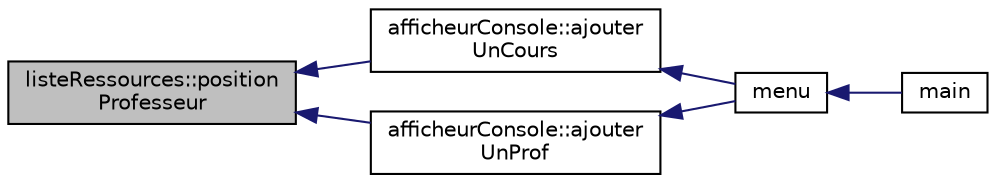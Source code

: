 digraph "listeRessources::positionProfesseur"
{
  edge [fontname="Helvetica",fontsize="10",labelfontname="Helvetica",labelfontsize="10"];
  node [fontname="Helvetica",fontsize="10",shape=record];
  rankdir="LR";
  Node57 [label="listeRessources::position\lProfesseur",height=0.2,width=0.4,color="black", fillcolor="grey75", style="filled", fontcolor="black"];
  Node57 -> Node58 [dir="back",color="midnightblue",fontsize="10",style="solid",fontname="Helvetica"];
  Node58 [label="afficheurConsole::ajouter\lUnCours",height=0.2,width=0.4,color="black", fillcolor="white", style="filled",URL="$classafficheur_console.html#a49b72edf4baf8f7ec4898b61c48212fa"];
  Node58 -> Node59 [dir="back",color="midnightblue",fontsize="10",style="solid",fontname="Helvetica"];
  Node59 [label="menu",height=0.2,width=0.4,color="black", fillcolor="white", style="filled",URL="$main_8cpp.html#aaeb94d4bc6770f26e4bcfb2f9fcc9b15"];
  Node59 -> Node60 [dir="back",color="midnightblue",fontsize="10",style="solid",fontname="Helvetica"];
  Node60 [label="main",height=0.2,width=0.4,color="black", fillcolor="white", style="filled",URL="$main_8cpp.html#ae66f6b31b5ad750f1fe042a706a4e3d4"];
  Node57 -> Node61 [dir="back",color="midnightblue",fontsize="10",style="solid",fontname="Helvetica"];
  Node61 [label="afficheurConsole::ajouter\lUnProf",height=0.2,width=0.4,color="black", fillcolor="white", style="filled",URL="$classafficheur_console.html#a595631c2119915610187597410406de2"];
  Node61 -> Node59 [dir="back",color="midnightblue",fontsize="10",style="solid",fontname="Helvetica"];
}
